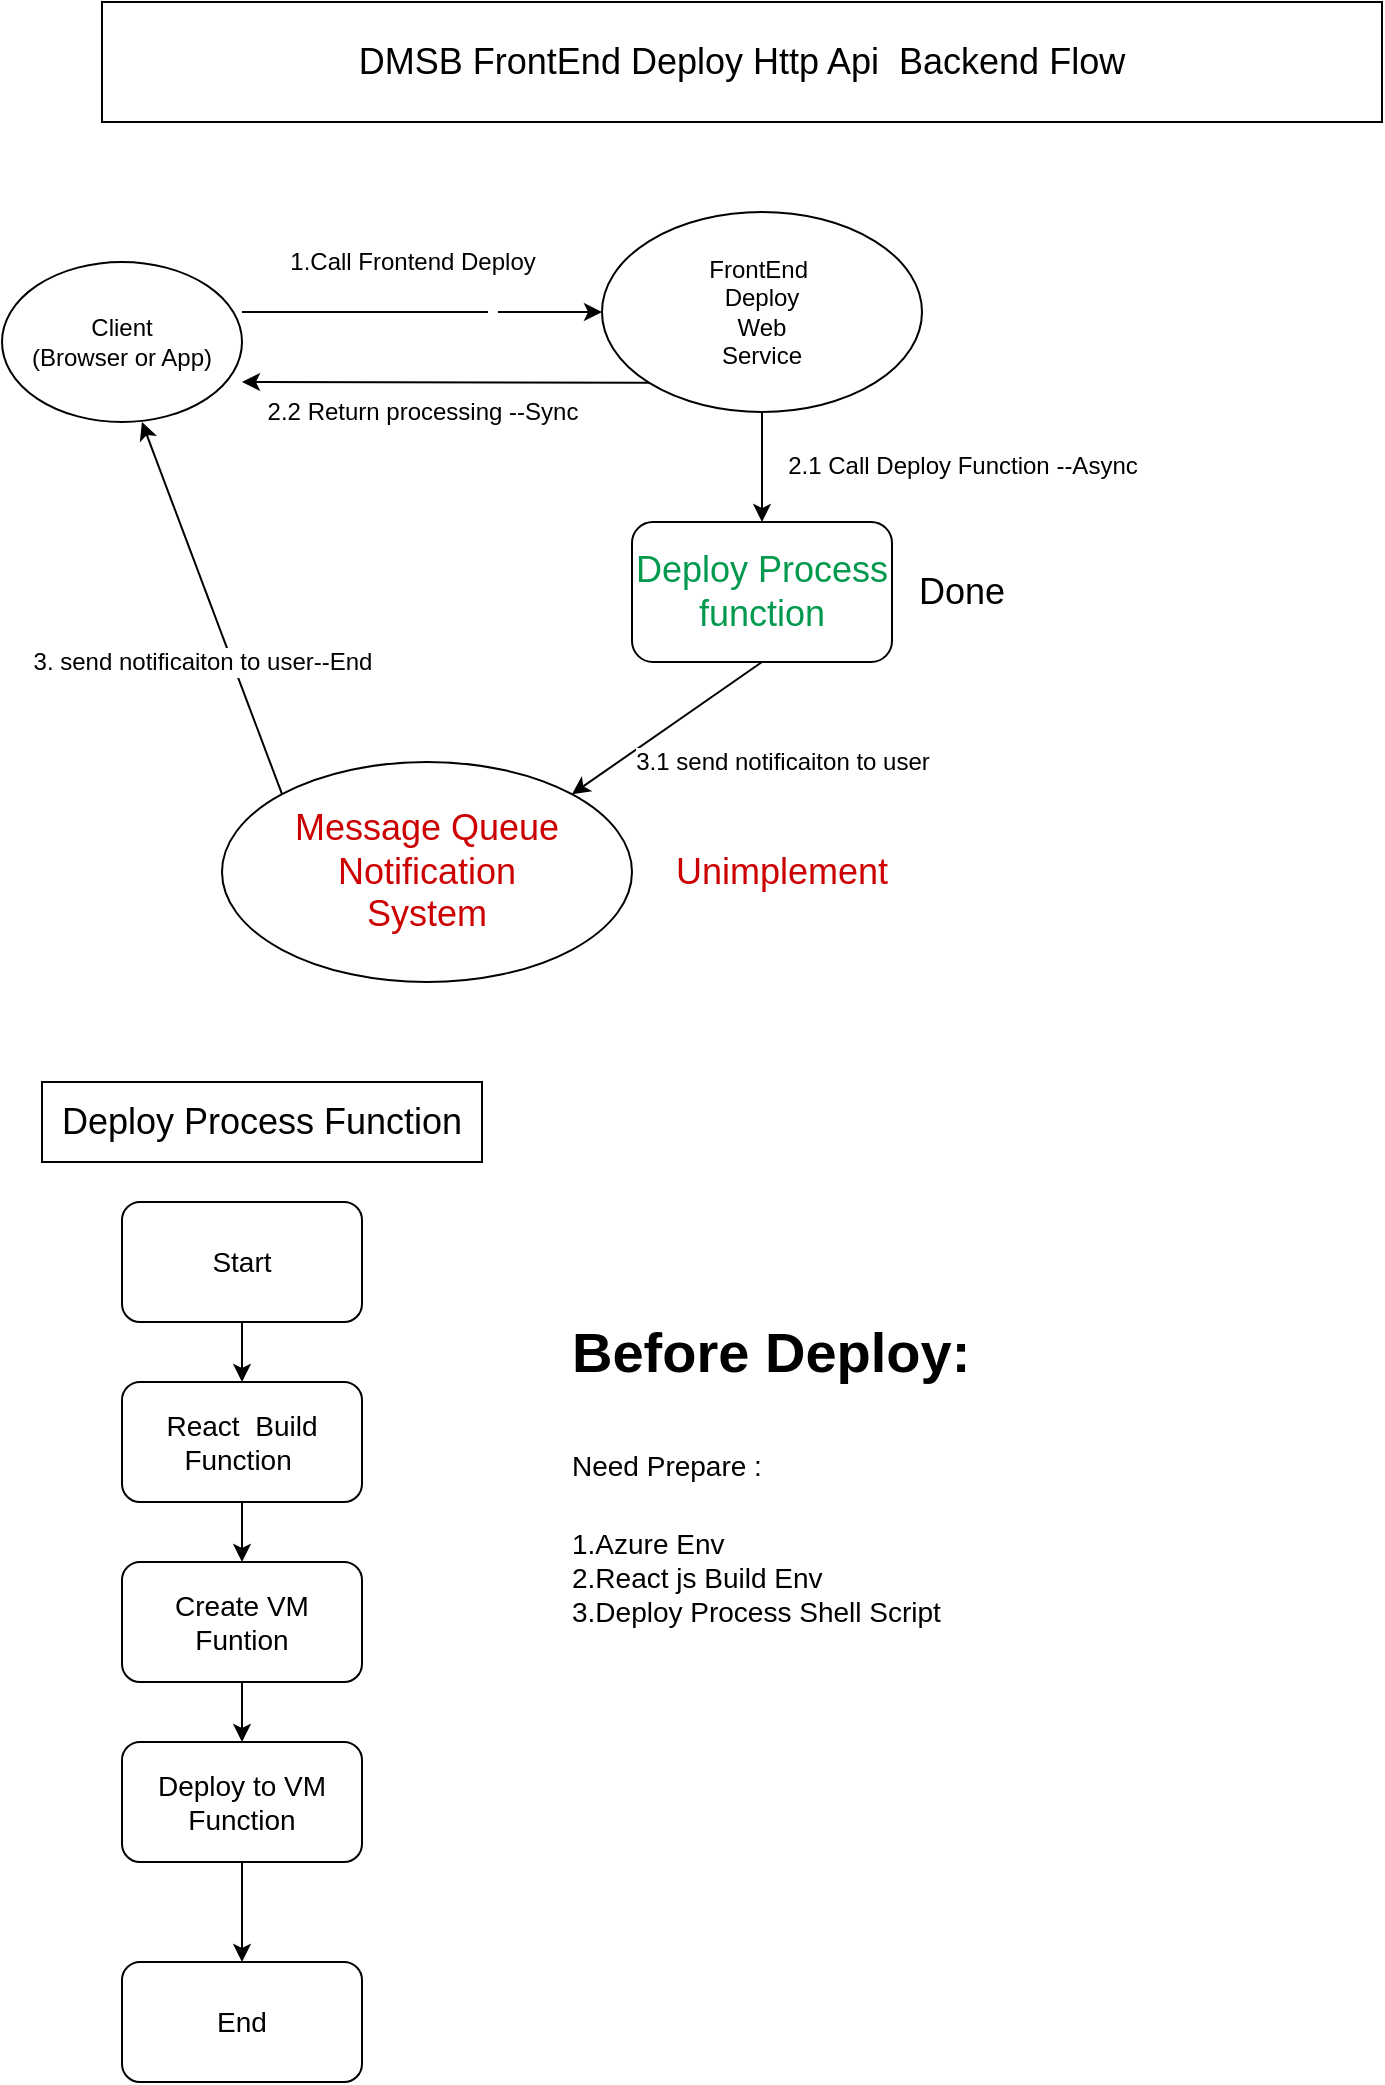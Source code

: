 <mxfile version="17.4.3" type="github">
  <diagram id="C5RBs43oDa-KdzZeNtuy" name="Page-1">
    <mxGraphModel dx="1426" dy="690" grid="1" gridSize="10" guides="1" tooltips="1" connect="1" arrows="1" fold="1" page="1" pageScale="1" pageWidth="827" pageHeight="1169" math="0" shadow="0">
      <root>
        <mxCell id="WIyWlLk6GJQsqaUBKTNV-0" />
        <mxCell id="WIyWlLk6GJQsqaUBKTNV-1" parent="WIyWlLk6GJQsqaUBKTNV-0" />
        <mxCell id="5IX4e4KB08-ArMBJK0iL-0" value="&lt;font style=&quot;font-size: 18px&quot;&gt;DMSB FrontEnd Deploy Http Api&amp;nbsp; Backend Flow&lt;/font&gt;" style="rounded=0;whiteSpace=wrap;html=1;" vertex="1" parent="WIyWlLk6GJQsqaUBKTNV-1">
          <mxGeometry x="70" y="10" width="640" height="60" as="geometry" />
        </mxCell>
        <mxCell id="5IX4e4KB08-ArMBJK0iL-2" value="" style="endArrow=classic;html=1;rounded=0;fontSize=18;exitX=1;exitY=0.5;exitDx=0;exitDy=0;entryX=0;entryY=0.5;entryDx=0;entryDy=0;" edge="1" parent="WIyWlLk6GJQsqaUBKTNV-1" target="5IX4e4KB08-ArMBJK0iL-6">
          <mxGeometry width="50" height="50" relative="1" as="geometry">
            <mxPoint x="140" y="165" as="sourcePoint" />
            <mxPoint x="310" y="165" as="targetPoint" />
          </mxGeometry>
        </mxCell>
        <mxCell id="5IX4e4KB08-ArMBJK0iL-3" value="&amp;nbsp;" style="edgeLabel;html=1;align=center;verticalAlign=middle;resizable=0;points=[];fontSize=18;" vertex="1" connectable="0" parent="5IX4e4KB08-ArMBJK0iL-2">
          <mxGeometry x="0.382" y="-1" relative="1" as="geometry">
            <mxPoint as="offset" />
          </mxGeometry>
        </mxCell>
        <mxCell id="5IX4e4KB08-ArMBJK0iL-4" value="1.Call Frontend Deploy" style="edgeLabel;html=1;align=center;verticalAlign=middle;resizable=0;points=[];fontSize=12;" vertex="1" connectable="0" parent="5IX4e4KB08-ArMBJK0iL-2">
          <mxGeometry x="-0.291" y="1" relative="1" as="geometry">
            <mxPoint x="21" y="-24" as="offset" />
          </mxGeometry>
        </mxCell>
        <mxCell id="5IX4e4KB08-ArMBJK0iL-6" value="FrontEnd&amp;nbsp;&lt;br&gt;Deploy&lt;br&gt;Web&lt;br&gt;Service" style="ellipse;whiteSpace=wrap;html=1;fontSize=12;" vertex="1" parent="WIyWlLk6GJQsqaUBKTNV-1">
          <mxGeometry x="320" y="115" width="160" height="100" as="geometry" />
        </mxCell>
        <mxCell id="5IX4e4KB08-ArMBJK0iL-7" value="" style="endArrow=classic;html=1;rounded=0;fontSize=12;exitX=0;exitY=1;exitDx=0;exitDy=0;" edge="1" parent="WIyWlLk6GJQsqaUBKTNV-1" source="5IX4e4KB08-ArMBJK0iL-6">
          <mxGeometry width="50" height="50" relative="1" as="geometry">
            <mxPoint x="400" y="320" as="sourcePoint" />
            <mxPoint x="140" y="200" as="targetPoint" />
          </mxGeometry>
        </mxCell>
        <mxCell id="5IX4e4KB08-ArMBJK0iL-8" value="2.2 Return processing --Sync" style="edgeLabel;html=1;align=center;verticalAlign=middle;resizable=0;points=[];fontSize=12;" vertex="1" connectable="0" parent="5IX4e4KB08-ArMBJK0iL-7">
          <mxGeometry x="0.518" y="3" relative="1" as="geometry">
            <mxPoint x="41" y="12" as="offset" />
          </mxGeometry>
        </mxCell>
        <mxCell id="5IX4e4KB08-ArMBJK0iL-9" value="&lt;font style=&quot;font-size: 18px&quot; color=&quot;#00994d&quot;&gt;Deploy Process function&lt;/font&gt;" style="rounded=1;whiteSpace=wrap;html=1;fontSize=12;" vertex="1" parent="WIyWlLk6GJQsqaUBKTNV-1">
          <mxGeometry x="335" y="270" width="130" height="70" as="geometry" />
        </mxCell>
        <mxCell id="5IX4e4KB08-ArMBJK0iL-10" value="&lt;span&gt;Client&lt;/span&gt;&lt;br&gt;&lt;span&gt;(Browser or App)&lt;/span&gt;" style="ellipse;whiteSpace=wrap;html=1;fontSize=12;" vertex="1" parent="WIyWlLk6GJQsqaUBKTNV-1">
          <mxGeometry x="20" y="140" width="120" height="80" as="geometry" />
        </mxCell>
        <mxCell id="5IX4e4KB08-ArMBJK0iL-13" value="" style="endArrow=classic;html=1;rounded=0;fontSize=12;exitX=0.5;exitY=1;exitDx=0;exitDy=0;entryX=0.5;entryY=0;entryDx=0;entryDy=0;" edge="1" parent="WIyWlLk6GJQsqaUBKTNV-1" source="5IX4e4KB08-ArMBJK0iL-6" target="5IX4e4KB08-ArMBJK0iL-9">
          <mxGeometry width="50" height="50" relative="1" as="geometry">
            <mxPoint x="540" y="280" as="sourcePoint" />
            <mxPoint x="590" y="230" as="targetPoint" />
          </mxGeometry>
        </mxCell>
        <mxCell id="5IX4e4KB08-ArMBJK0iL-21" value="2.1 Call Deploy Function --Async" style="edgeLabel;html=1;align=center;verticalAlign=middle;resizable=0;points=[];fontSize=12;fontColor=#000000;" vertex="1" connectable="0" parent="5IX4e4KB08-ArMBJK0iL-13">
          <mxGeometry x="-0.018" y="-4" relative="1" as="geometry">
            <mxPoint x="104" as="offset" />
          </mxGeometry>
        </mxCell>
        <mxCell id="5IX4e4KB08-ArMBJK0iL-14" value="&lt;font color=&quot;#000000&quot;&gt;Done&lt;/font&gt;" style="text;html=1;strokeColor=none;fillColor=none;align=center;verticalAlign=middle;whiteSpace=wrap;rounded=0;fontSize=18;fontColor=#00994D;" vertex="1" parent="WIyWlLk6GJQsqaUBKTNV-1">
          <mxGeometry x="470" y="290" width="60" height="30" as="geometry" />
        </mxCell>
        <mxCell id="5IX4e4KB08-ArMBJK0iL-15" value="&lt;font color=&quot;#cc0000&quot;&gt;Message Queue &lt;br&gt;Notification &lt;br&gt;System&lt;/font&gt;" style="ellipse;whiteSpace=wrap;html=1;fontSize=18;fontColor=#000000;" vertex="1" parent="WIyWlLk6GJQsqaUBKTNV-1">
          <mxGeometry x="130" y="390" width="205" height="110" as="geometry" />
        </mxCell>
        <mxCell id="5IX4e4KB08-ArMBJK0iL-16" value="Unimplement" style="text;html=1;strokeColor=none;fillColor=none;align=center;verticalAlign=middle;whiteSpace=wrap;rounded=0;fontSize=18;fontColor=#CC0000;" vertex="1" parent="WIyWlLk6GJQsqaUBKTNV-1">
          <mxGeometry x="350" y="430" width="120" height="30" as="geometry" />
        </mxCell>
        <mxCell id="5IX4e4KB08-ArMBJK0iL-22" value="" style="endArrow=classic;html=1;rounded=0;fontSize=12;fontColor=#000000;entryX=1;entryY=0;entryDx=0;entryDy=0;exitX=0.5;exitY=1;exitDx=0;exitDy=0;" edge="1" parent="WIyWlLk6GJQsqaUBKTNV-1" source="5IX4e4KB08-ArMBJK0iL-9" target="5IX4e4KB08-ArMBJK0iL-15">
          <mxGeometry width="50" height="50" relative="1" as="geometry">
            <mxPoint x="530" y="460" as="sourcePoint" />
            <mxPoint x="580" y="410" as="targetPoint" />
          </mxGeometry>
        </mxCell>
        <mxCell id="5IX4e4KB08-ArMBJK0iL-23" value="3.1 send notificaiton to user" style="edgeLabel;html=1;align=center;verticalAlign=middle;resizable=0;points=[];fontSize=12;fontColor=#000000;" vertex="1" connectable="0" parent="5IX4e4KB08-ArMBJK0iL-22">
          <mxGeometry x="-0.052" y="-2" relative="1" as="geometry">
            <mxPoint x="56" y="20" as="offset" />
          </mxGeometry>
        </mxCell>
        <mxCell id="5IX4e4KB08-ArMBJK0iL-24" value="" style="endArrow=classic;html=1;rounded=0;fontSize=12;fontColor=#000000;exitX=0;exitY=0;exitDx=0;exitDy=0;entryX=0.583;entryY=1;entryDx=0;entryDy=0;entryPerimeter=0;" edge="1" parent="WIyWlLk6GJQsqaUBKTNV-1" source="5IX4e4KB08-ArMBJK0iL-15" target="5IX4e4KB08-ArMBJK0iL-10">
          <mxGeometry width="50" height="50" relative="1" as="geometry">
            <mxPoint x="130" y="380" as="sourcePoint" />
            <mxPoint x="180" y="330" as="targetPoint" />
          </mxGeometry>
        </mxCell>
        <mxCell id="5IX4e4KB08-ArMBJK0iL-25" value="3. send notificaiton to user--End" style="edgeLabel;html=1;align=center;verticalAlign=middle;resizable=0;points=[];fontSize=12;fontColor=#000000;" vertex="1" connectable="0" parent="WIyWlLk6GJQsqaUBKTNV-1">
          <mxGeometry x="120.004" y="339.997" as="geometry" />
        </mxCell>
        <mxCell id="5IX4e4KB08-ArMBJK0iL-26" value="&lt;font style=&quot;font-size: 18px&quot;&gt;Deploy Process Function&lt;/font&gt;" style="rounded=0;whiteSpace=wrap;html=1;" vertex="1" parent="WIyWlLk6GJQsqaUBKTNV-1">
          <mxGeometry x="40" y="550" width="220" height="40" as="geometry" />
        </mxCell>
        <mxCell id="5IX4e4KB08-ArMBJK0iL-27" value="&lt;font style=&quot;font-size: 14px&quot;&gt;Start&lt;/font&gt;" style="rounded=1;whiteSpace=wrap;html=1;fontSize=12;fontColor=#000000;" vertex="1" parent="WIyWlLk6GJQsqaUBKTNV-1">
          <mxGeometry x="80" y="610" width="120" height="60" as="geometry" />
        </mxCell>
        <mxCell id="5IX4e4KB08-ArMBJK0iL-28" value="&amp;nbsp;React&amp;nbsp; Build&amp;nbsp;&lt;br&gt;Function&amp;nbsp;" style="rounded=1;whiteSpace=wrap;html=1;fontSize=14;fontColor=#000000;" vertex="1" parent="WIyWlLk6GJQsqaUBKTNV-1">
          <mxGeometry x="80" y="700" width="120" height="60" as="geometry" />
        </mxCell>
        <mxCell id="5IX4e4KB08-ArMBJK0iL-31" value="&lt;h1&gt;&lt;span&gt;Before Deploy:&lt;/span&gt;&lt;/h1&gt;&lt;h1&gt;&lt;span style=&quot;font-size: 14px ; font-weight: 400&quot;&gt;Need Prepare :&lt;/span&gt;&lt;/h1&gt;&lt;div&gt;&lt;span style=&quot;font-size: 14px ; font-weight: 400&quot;&gt;1.Azure Env&lt;/span&gt;&lt;/div&gt;&lt;div&gt;&lt;span style=&quot;font-size: 14px ; font-weight: 400&quot;&gt;2.React js Build Env&lt;/span&gt;&lt;/div&gt;&lt;div&gt;&lt;span style=&quot;font-size: 14px ; font-weight: 400&quot;&gt;3.Deploy Process Shell Script&lt;/span&gt;&lt;/div&gt;&lt;div&gt;&lt;br&gt;&lt;/div&gt;" style="text;html=1;strokeColor=none;fillColor=none;spacing=5;spacingTop=-20;whiteSpace=wrap;overflow=hidden;rounded=0;fontSize=14;fontColor=#000000;" vertex="1" parent="WIyWlLk6GJQsqaUBKTNV-1">
          <mxGeometry x="300" y="660" width="290" height="190" as="geometry" />
        </mxCell>
        <mxCell id="5IX4e4KB08-ArMBJK0iL-32" value="" style="endArrow=classic;html=1;rounded=0;fontSize=14;fontColor=#000000;exitX=0.5;exitY=1;exitDx=0;exitDy=0;entryX=0.5;entryY=0;entryDx=0;entryDy=0;" edge="1" parent="WIyWlLk6GJQsqaUBKTNV-1" source="5IX4e4KB08-ArMBJK0iL-27" target="5IX4e4KB08-ArMBJK0iL-28">
          <mxGeometry width="50" height="50" relative="1" as="geometry">
            <mxPoint x="300" y="750" as="sourcePoint" />
            <mxPoint x="350" y="700" as="targetPoint" />
          </mxGeometry>
        </mxCell>
        <mxCell id="5IX4e4KB08-ArMBJK0iL-33" value="Create VM&lt;br&gt;Funtion" style="rounded=1;whiteSpace=wrap;html=1;fontSize=14;fontColor=#000000;" vertex="1" parent="WIyWlLk6GJQsqaUBKTNV-1">
          <mxGeometry x="80" y="790" width="120" height="60" as="geometry" />
        </mxCell>
        <mxCell id="5IX4e4KB08-ArMBJK0iL-34" value="" style="endArrow=classic;html=1;rounded=0;fontSize=14;fontColor=#000000;exitX=0.5;exitY=1;exitDx=0;exitDy=0;" edge="1" parent="WIyWlLk6GJQsqaUBKTNV-1" source="5IX4e4KB08-ArMBJK0iL-28" target="5IX4e4KB08-ArMBJK0iL-33">
          <mxGeometry width="50" height="50" relative="1" as="geometry">
            <mxPoint x="300" y="840" as="sourcePoint" />
            <mxPoint x="350" y="790" as="targetPoint" />
          </mxGeometry>
        </mxCell>
        <mxCell id="5IX4e4KB08-ArMBJK0iL-35" value="Deploy to VM&lt;br&gt;Function" style="rounded=1;whiteSpace=wrap;html=1;fontSize=14;fontColor=#000000;" vertex="1" parent="WIyWlLk6GJQsqaUBKTNV-1">
          <mxGeometry x="80" y="880" width="120" height="60" as="geometry" />
        </mxCell>
        <mxCell id="5IX4e4KB08-ArMBJK0iL-36" value="" style="endArrow=classic;html=1;rounded=0;fontSize=14;fontColor=#000000;exitX=0.5;exitY=1;exitDx=0;exitDy=0;" edge="1" parent="WIyWlLk6GJQsqaUBKTNV-1" source="5IX4e4KB08-ArMBJK0iL-33" target="5IX4e4KB08-ArMBJK0iL-35">
          <mxGeometry width="50" height="50" relative="1" as="geometry">
            <mxPoint x="290" y="880" as="sourcePoint" />
            <mxPoint x="340" y="830" as="targetPoint" />
          </mxGeometry>
        </mxCell>
        <mxCell id="5IX4e4KB08-ArMBJK0iL-37" value="End" style="rounded=1;whiteSpace=wrap;html=1;fontSize=14;fontColor=#000000;" vertex="1" parent="WIyWlLk6GJQsqaUBKTNV-1">
          <mxGeometry x="80" y="990" width="120" height="60" as="geometry" />
        </mxCell>
        <mxCell id="5IX4e4KB08-ArMBJK0iL-38" value="" style="endArrow=classic;html=1;rounded=0;fontSize=14;fontColor=#000000;exitX=0.5;exitY=1;exitDx=0;exitDy=0;" edge="1" parent="WIyWlLk6GJQsqaUBKTNV-1" source="5IX4e4KB08-ArMBJK0iL-35" target="5IX4e4KB08-ArMBJK0iL-37">
          <mxGeometry width="50" height="50" relative="1" as="geometry">
            <mxPoint x="290" y="990" as="sourcePoint" />
            <mxPoint x="340" y="940" as="targetPoint" />
          </mxGeometry>
        </mxCell>
      </root>
    </mxGraphModel>
  </diagram>
</mxfile>

